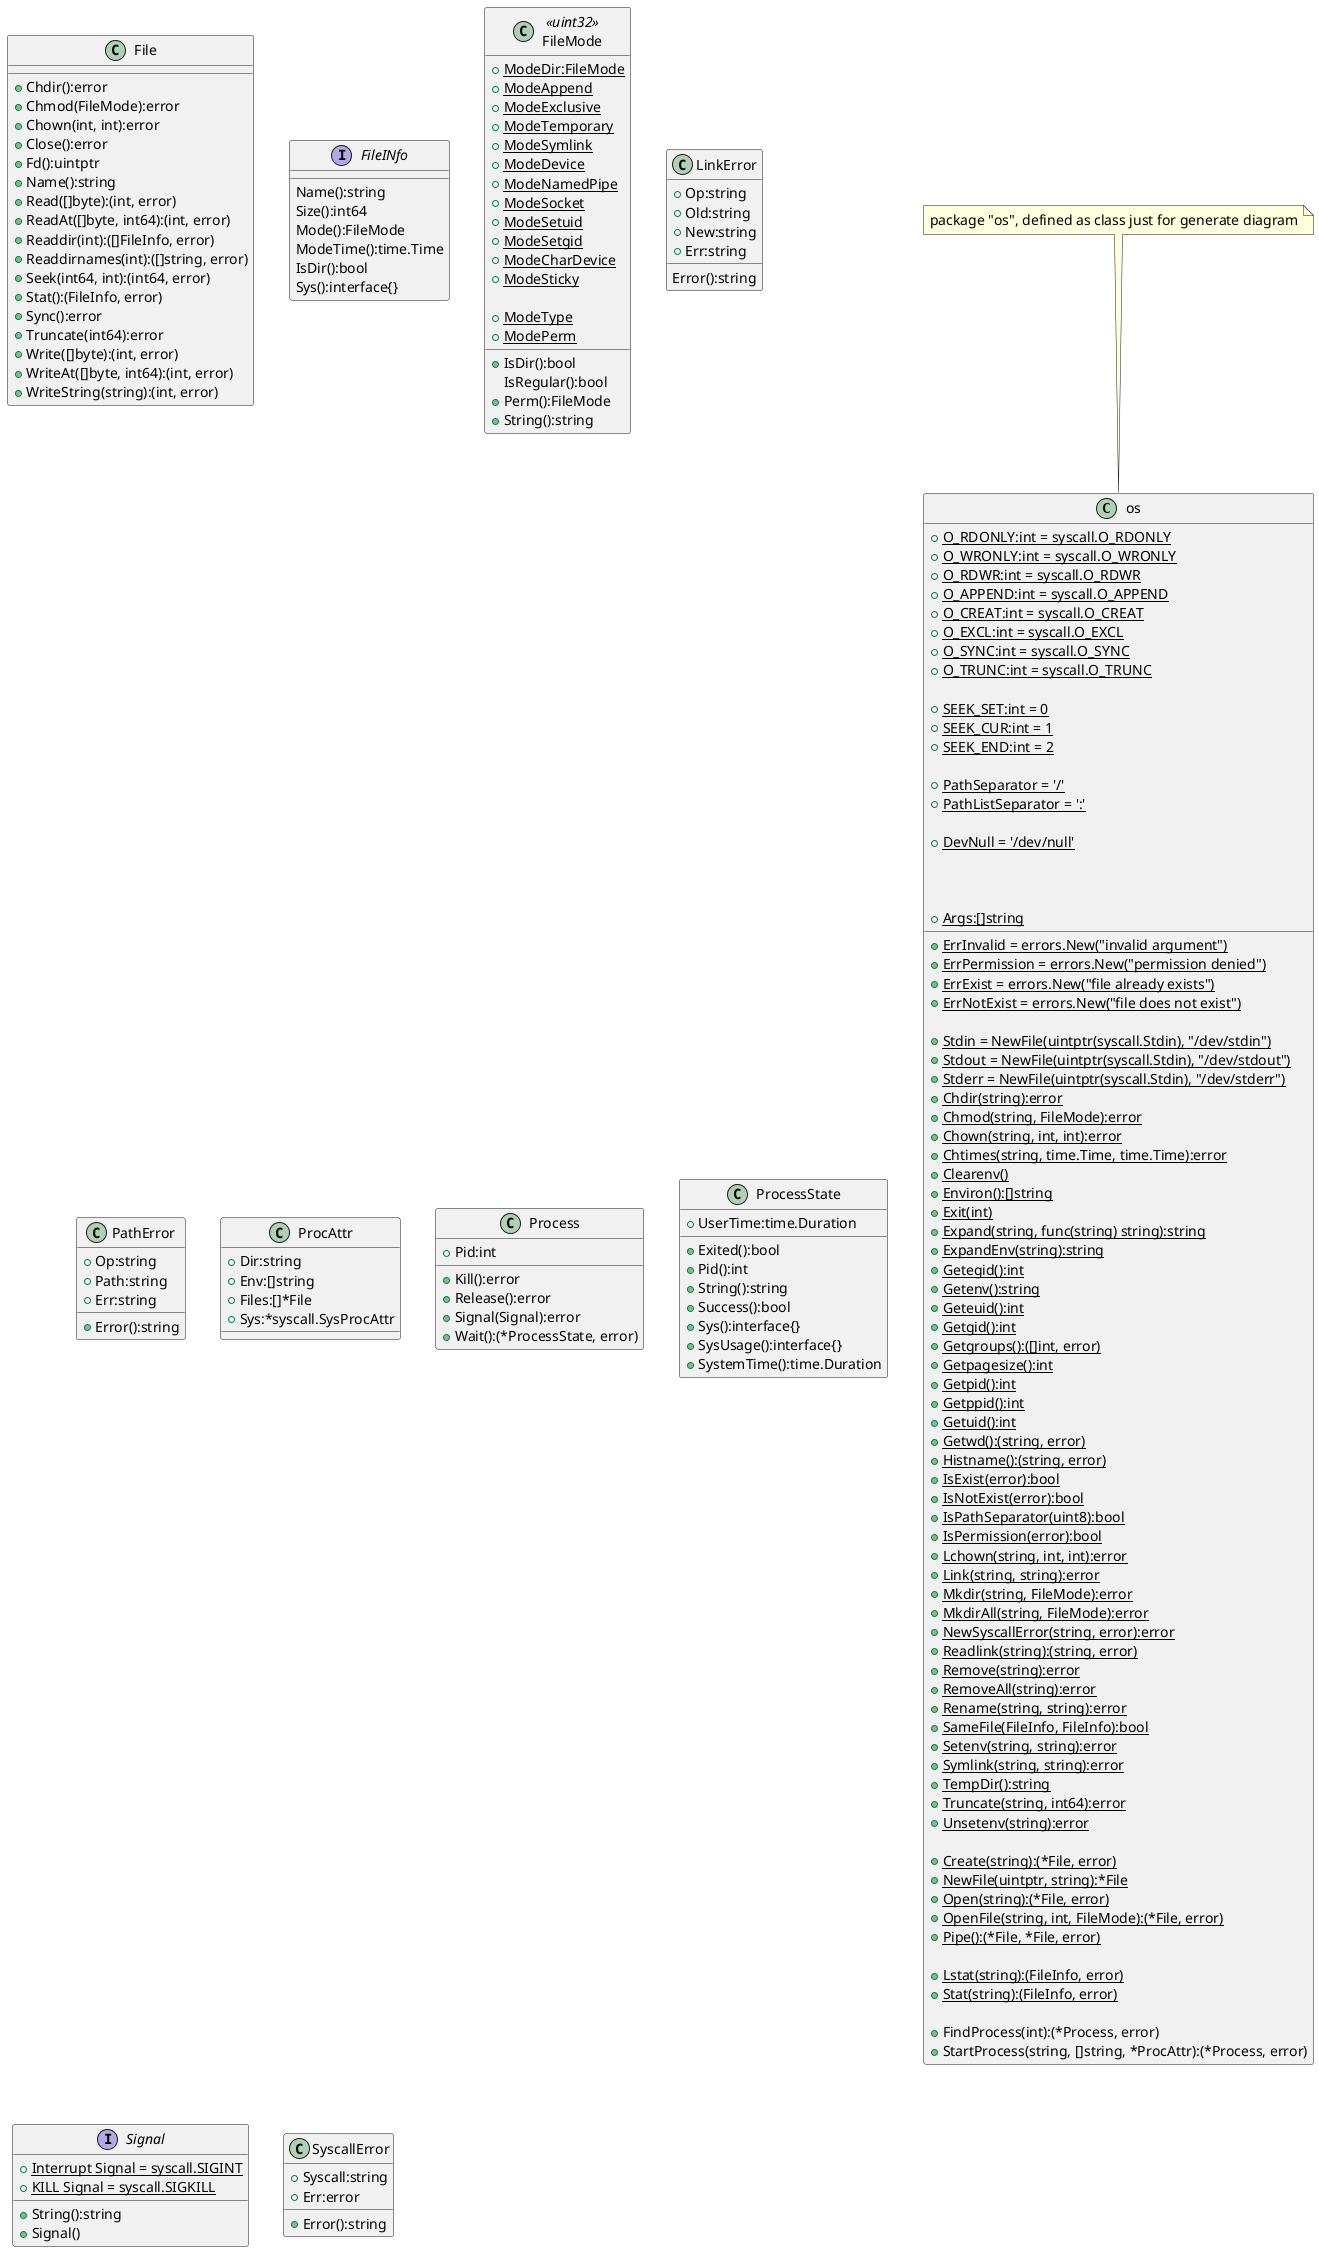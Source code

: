 @startuml
skinparam {
	defaultFontName Tohama
	defaultFontSize 14
}

class os {
	+{static} O_RDONLY:int = syscall.O_RDONLY
	+{static} O_WRONLY:int = syscall.O_WRONLY
	+{static} O_RDWR:int = syscall.O_RDWR
	+{static} O_APPEND:int = syscall.O_APPEND
	+{static} O_CREAT:int = syscall.O_CREAT
	+{static} O_EXCL:int = syscall.O_EXCL
	+{static} O_SYNC:int = syscall.O_SYNC
	+{static} O_TRUNC:int = syscall.O_TRUNC

	+{static} SEEK_SET:int = 0
	+{static} SEEK_CUR:int = 1
	+{static} SEEK_END:int = 2

	+{static} PathSeparator = '/'
	+{static} PathListSeparator = ':'

	+{static} DevNull = '/dev/null'

	+{static} ErrInvalid = errors.New("invalid argument")
	+{static} ErrPermission = errors.New("permission denied")
	+{static} ErrExist = errors.New("file already exists")
	+{static} ErrNotExist = errors.New("file does not exist")

	+{static} Stdin = NewFile(uintptr(syscall.Stdin), "/dev/stdin")
	+{static} Stdout = NewFile(uintptr(syscall.Stdin), "/dev/stdout")
	+{static} Stderr = NewFile(uintptr(syscall.Stdin), "/dev/stderr")

	+{static} Args:[]string

	+{static} Chdir(string):error
	+{static} Chmod(string, FileMode):error
	+{static} Chown(string, int, int):error
	+{static} Chtimes(string, time.Time, time.Time):error
	+{static} Clearenv()
	+{static} Environ():[]string
	+{static} Exit(int)
	+{static} Expand(string, func(string) string):string
	+{static} ExpandEnv(string):string
	+{static} Getegid():int
	+{static} Getenv():string
	+{static} Geteuid():int
	+{static} Getgid():int
	+{static} Getgroups():([]int, error)
	+{static} Getpagesize():int
	+{static} Getpid():int
	+{static} Getppid():int
	+{static} Getuid():int
	+{static} Getwd():(string, error)
	+{static} Histname():(string, error)
	+{static} IsExist(error):bool
	+{static} IsNotExist(error):bool
	+{static} IsPathSeparator(uint8):bool
	+{static} IsPermission(error):bool
	+{static} Lchown(string, int, int):error
	+{static} Link(string, string):error
	+{static} Mkdir(string, FileMode):error
	+{static} MkdirAll(string, FileMode):error
	+{static} NewSyscallError(string, error):error
	+{static} Readlink(string):(string, error)
	+{static} Remove(string):error
	+{static} RemoveAll(string):error
	+{static} Rename(string, string):error
	+{static} SameFile(FileInfo, FileInfo):bool
	+{static} Setenv(string, string):error
	+{static} Symlink(string, string):error
	+{static} TempDir():string
	+{static} Truncate(string, int64):error
	+{static} Unsetenv(string):error

	+{static} Create(string):(*File, error)
	+{static} NewFile(uintptr, string):*File
	+{static} Open(string):(*File, error)
	+{static} OpenFile(string, int, FileMode):(*File, error)
	+{static} Pipe():(*File, *File, error)

	+{static} Lstat(string):(FileInfo, error)
	+{static} Stat(string):(FileInfo, error)

	+FindProcess(int):(*Process, error)
	+StartProcess(string, []string, *ProcAttr):(*Process, error)
}

class File {
	+Chdir():error
	+Chmod(FileMode):error
	+Chown(int, int):error
	+Close():error
	+Fd():uintptr
	+Name():string
	+Read([]byte):(int, error)
	+ReadAt([]byte, int64):(int, error)
	+Readdir(int):([]FileInfo, error)
	+Readdirnames(int):([]string, error)
	+Seek(int64, int):(int64, error)
	+Stat():(FileInfo, error)
	+Sync():error
	+Truncate(int64):error
	+Write([]byte):(int, error)
	+WriteAt([]byte, int64):(int, error)
	+WriteString(string):(int, error)
}

interface FileINfo {
	Name():string
	Size():int64
	Mode():FileMode
	ModeTime():time.Time
	IsDir():bool
	Sys():interface{}
}

class FileMode <<uint32>> {
	+{static} ModeDir:FileMode
	+{static} ModeAppend
	+{static} ModeExclusive
	+{static} ModeTemporary
	+{static} ModeSymlink
	+{static} ModeDevice
	+{static} ModeNamedPipe
	+{static} ModeSocket
	+{static} ModeSetuid
	+{static} ModeSetgid
	+{static} ModeCharDevice
	+{static} ModeSticky

	+{static} ModeType
	+{static} ModePerm

	+IsDir():bool
	IsRegular():bool
	+Perm():FileMode
	+String():string
}

class LinkError {
	+Op:string
	+Old:string
	+New:string
	+Err:string

	Error():string
}

class PathError {
	+Op:string
	+Path:string
	+Err:string

	+Error():string
}

class ProcAttr {
	+Dir:string
	+Env:[]string
	+Files:[]*File
	+Sys:*syscall.SysProcAttr
}

class Process {
	+Pid:int

	+Kill():error
	+Release():error
	+Signal(Signal):error
	+Wait():(*ProcessState, error)
}

class ProcessState {
	+Exited():bool
	+Pid():int
	+String():string
	+Success():bool
	+Sys():interface{}
	+SysUsage():interface{}
	+SystemTime():time.Duration
	+UserTime:time.Duration
}

interface Signal {
	+{static} Interrupt Signal = syscall.SIGINT
	+{static} KILL Signal = syscall.SIGKILL

	+String():string
	+Signal()
}

class SyscallError {
	+Syscall:string
	+Err:error

	+Error():string
}

note top of os: package "os", defined as class just for generate diagram

@enduml
